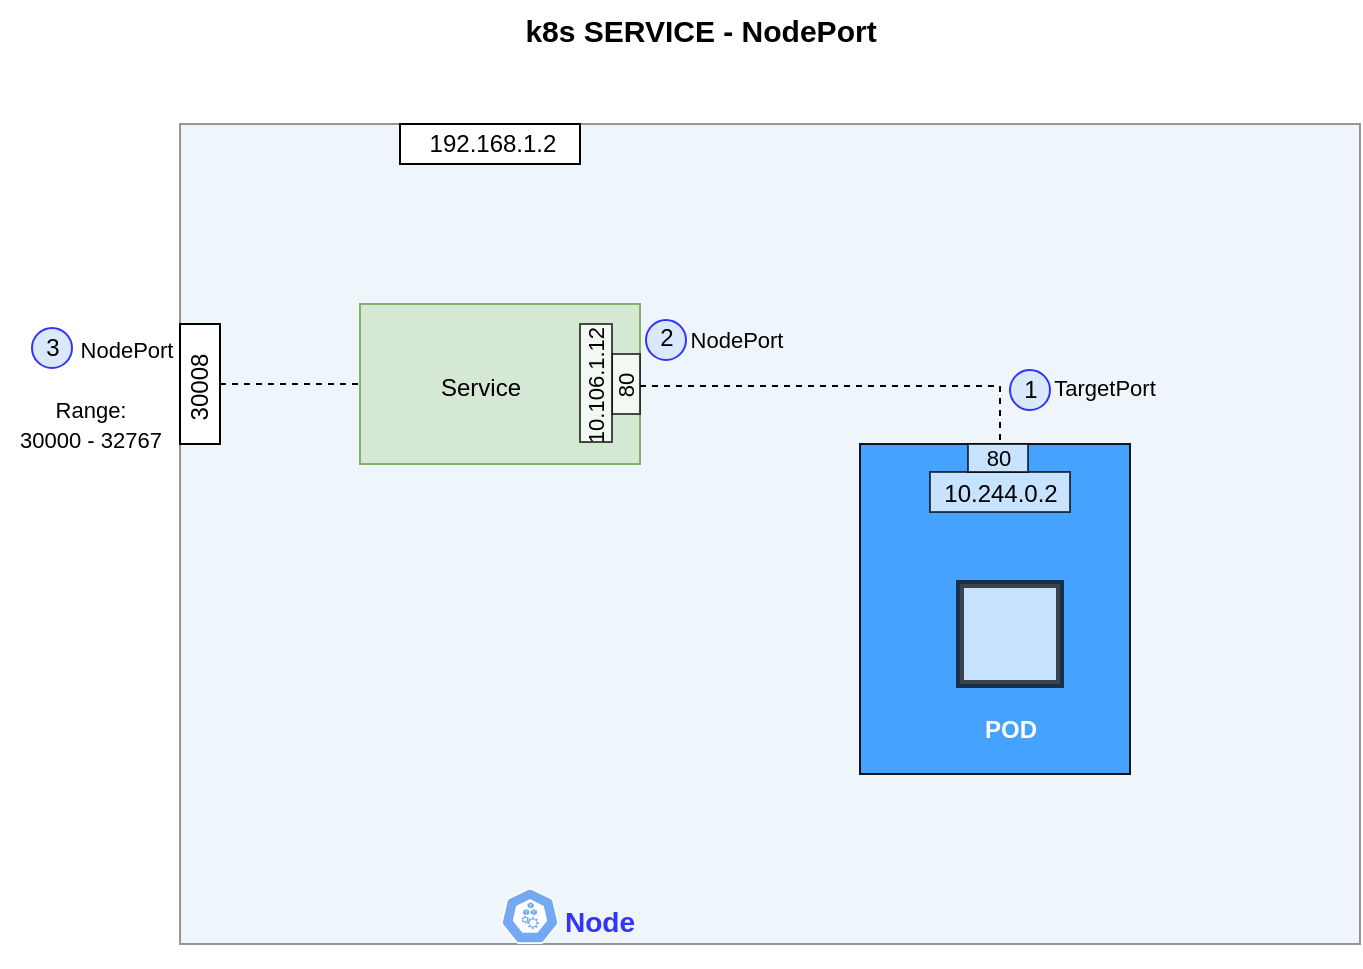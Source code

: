 <mxfile version="21.7.5" type="github">
  <diagram name="Page-1" id="4AifqwdZpDcgGQcoP9t4">
    <mxGraphModel dx="980" dy="599" grid="1" gridSize="10" guides="1" tooltips="1" connect="1" arrows="1" fold="1" page="1" pageScale="1" pageWidth="850" pageHeight="1100" math="0" shadow="0">
      <root>
        <mxCell id="0" />
        <mxCell id="1" parent="0" />
        <mxCell id="iSzpAhI42qeQjYGe6sfx-1" value="&lt;b&gt;&lt;font style=&quot;font-size: 15px;&quot;&gt;k8s SERVICE - NodePort&lt;/font&gt;&lt;/b&gt;" style="text;html=1;align=center;verticalAlign=middle;resizable=0;points=[];autosize=1;strokeColor=none;fillColor=none;" vertex="1" parent="1">
          <mxGeometry x="300" y="38" width="200" height="30" as="geometry" />
        </mxCell>
        <mxCell id="iSzpAhI42qeQjYGe6sfx-2" value="" style="rounded=0;whiteSpace=wrap;html=1;opacity=40;fillColor=#d6e9f5;perimeterSpacing=1;" vertex="1" parent="1">
          <mxGeometry x="140" y="100" width="590" height="410" as="geometry" />
        </mxCell>
        <mxCell id="iSzpAhI42qeQjYGe6sfx-3" value="" style="rounded=0;whiteSpace=wrap;html=1;rotation=90;" vertex="1" parent="1">
          <mxGeometry x="120" y="220" width="60" height="20" as="geometry" />
        </mxCell>
        <mxCell id="iSzpAhI42qeQjYGe6sfx-4" value="30008" style="text;html=1;align=center;verticalAlign=middle;resizable=0;points=[];autosize=1;strokeColor=none;fillColor=none;rotation=-90;" vertex="1" parent="1">
          <mxGeometry x="120" y="217" width="60" height="30" as="geometry" />
        </mxCell>
        <mxCell id="iSzpAhI42qeQjYGe6sfx-5" value="&lt;font style=&quot;font-size: 11px;&quot;&gt;NodePort&lt;/font&gt;" style="text;html=1;align=center;verticalAlign=middle;resizable=0;points=[];autosize=1;strokeColor=none;fillColor=none;" vertex="1" parent="1">
          <mxGeometry x="78" y="198" width="70" height="30" as="geometry" />
        </mxCell>
        <mxCell id="iSzpAhI42qeQjYGe6sfx-6" value="&lt;font style=&quot;font-size: 11px;&quot;&gt;Range:&lt;br&gt;30000 - 32767&lt;/font&gt;" style="text;html=1;align=center;verticalAlign=middle;resizable=0;points=[];autosize=1;strokeColor=none;fillColor=none;" vertex="1" parent="1">
          <mxGeometry x="50" y="230" width="90" height="40" as="geometry" />
        </mxCell>
        <mxCell id="iSzpAhI42qeQjYGe6sfx-7" value="" style="ellipse;whiteSpace=wrap;html=1;aspect=fixed;fillColor=#dae8fc;strokeColor=#3333FF;" vertex="1" parent="1">
          <mxGeometry x="66" y="202" width="20" height="20" as="geometry" />
        </mxCell>
        <mxCell id="iSzpAhI42qeQjYGe6sfx-8" value="3" style="text;html=1;align=center;verticalAlign=middle;resizable=0;points=[];autosize=1;strokeColor=none;fillColor=none;" vertex="1" parent="1">
          <mxGeometry x="61" y="197" width="30" height="30" as="geometry" />
        </mxCell>
        <mxCell id="iSzpAhI42qeQjYGe6sfx-9" value="" style="sketch=0;html=1;dashed=0;whitespace=wrap;fillColor=#73a8f2;strokeColor=#ffffff;points=[[0.005,0.63,0],[0.1,0.2,0],[0.9,0.2,0],[0.5,0,0],[0.995,0.63,0],[0.72,0.99,0],[0.5,1,0],[0.28,0.99,0]];verticalLabelPosition=bottom;align=center;verticalAlign=top;shape=mxgraph.kubernetes.icon;prIcon=node" vertex="1" parent="1">
          <mxGeometry x="300" y="482" width="30" height="28" as="geometry" />
        </mxCell>
        <mxCell id="iSzpAhI42qeQjYGe6sfx-10" value="&lt;h3&gt;&lt;font color=&quot;#3333ff&quot;&gt;Node&lt;/font&gt;&lt;/h3&gt;" style="text;html=1;strokeColor=none;fillColor=none;align=center;verticalAlign=middle;whiteSpace=wrap;rounded=0;" vertex="1" parent="1">
          <mxGeometry x="320" y="484" width="60" height="30" as="geometry" />
        </mxCell>
        <mxCell id="iSzpAhI42qeQjYGe6sfx-11" value="" style="rounded=0;whiteSpace=wrap;html=1;rotation=90;opacity=90;fillColor=#3399FF;" vertex="1" parent="1">
          <mxGeometry x="465" y="275" width="165" height="135" as="geometry" />
        </mxCell>
        <mxCell id="iSzpAhI42qeQjYGe6sfx-12" value="" style="whiteSpace=wrap;html=1;aspect=fixed;strokeWidth=4;opacity=70;" vertex="1" parent="1">
          <mxGeometry x="530" y="330" width="50" height="50" as="geometry" />
        </mxCell>
        <mxCell id="iSzpAhI42qeQjYGe6sfx-13" value="" style="rounded=0;whiteSpace=wrap;html=1;perimeterSpacing=0;opacity=70;" vertex="1" parent="1">
          <mxGeometry x="515" y="274" width="70" height="20" as="geometry" />
        </mxCell>
        <mxCell id="iSzpAhI42qeQjYGe6sfx-14" value="" style="rounded=0;whiteSpace=wrap;html=1;strokeWidth=1;opacity=70;" vertex="1" parent="1">
          <mxGeometry x="534" y="260" width="30" height="14" as="geometry" />
        </mxCell>
        <mxCell id="iSzpAhI42qeQjYGe6sfx-15" value="&lt;font style=&quot;font-size: 11px;&quot;&gt;80&lt;/font&gt;" style="text;html=1;align=center;verticalAlign=middle;resizable=0;points=[];autosize=1;strokeColor=none;fillColor=none;perimeterSpacing=0;" vertex="1" parent="1">
          <mxGeometry x="529" y="252" width="40" height="30" as="geometry" />
        </mxCell>
        <mxCell id="iSzpAhI42qeQjYGe6sfx-16" value="10.244.0.2" style="text;html=1;align=center;verticalAlign=middle;resizable=0;points=[];autosize=1;strokeColor=none;fillColor=none;" vertex="1" parent="1">
          <mxGeometry x="510" y="270" width="80" height="30" as="geometry" />
        </mxCell>
        <mxCell id="iSzpAhI42qeQjYGe6sfx-17" value="&lt;font color=&quot;#ffffff&quot;&gt;&lt;b&gt;POD&lt;/b&gt;&lt;/font&gt;" style="text;html=1;align=center;verticalAlign=middle;resizable=0;points=[];autosize=1;strokeColor=none;fillColor=none;" vertex="1" parent="1">
          <mxGeometry x="530" y="388" width="50" height="30" as="geometry" />
        </mxCell>
        <mxCell id="iSzpAhI42qeQjYGe6sfx-18" value="&lt;br&gt;&lt;br&gt;&lt;br&gt;&lt;br&gt;&lt;br&gt;&lt;br&gt;&lt;br&gt;&lt;br&gt;&lt;br&gt;&lt;br&gt;&lt;br&gt;" style="ellipse;whiteSpace=wrap;html=1;aspect=fixed;fillColor=#dae8fc;strokeColor=#3333FF;" vertex="1" parent="1">
          <mxGeometry x="555" y="223" width="20" height="20" as="geometry" />
        </mxCell>
        <mxCell id="iSzpAhI42qeQjYGe6sfx-19" value="" style="rounded=0;whiteSpace=wrap;html=1;fillColor=#d5e8d4;strokeColor=#82b366;" vertex="1" parent="1">
          <mxGeometry x="230" y="190" width="140" height="80" as="geometry" />
        </mxCell>
        <mxCell id="iSzpAhI42qeQjYGe6sfx-21" value="" style="rounded=0;whiteSpace=wrap;html=1;strokeWidth=1;opacity=70;rotation=90;" vertex="1" parent="1">
          <mxGeometry x="348" y="223" width="30" height="14" as="geometry" />
        </mxCell>
        <mxCell id="iSzpAhI42qeQjYGe6sfx-20" value="&lt;font style=&quot;font-size: 11px;&quot;&gt;80&lt;/font&gt;" style="text;html=1;align=center;verticalAlign=middle;resizable=0;points=[];autosize=1;strokeColor=none;fillColor=none;perimeterSpacing=0;rotation=-90;" vertex="1" parent="1">
          <mxGeometry x="343" y="216" width="40" height="30" as="geometry" />
        </mxCell>
        <mxCell id="iSzpAhI42qeQjYGe6sfx-22" value="" style="rounded=0;whiteSpace=wrap;html=1;perimeterSpacing=0;opacity=70;rotation=90;" vertex="1" parent="1">
          <mxGeometry x="318.5" y="221.5" width="59" height="16" as="geometry" />
        </mxCell>
        <mxCell id="iSzpAhI42qeQjYGe6sfx-23" value="&lt;font style=&quot;font-size: 11px;&quot;&gt;10.106.1.12&lt;/font&gt;" style="text;html=1;align=center;verticalAlign=middle;resizable=0;points=[];autosize=1;strokeColor=none;fillColor=none;rotation=-90;" vertex="1" parent="1">
          <mxGeometry x="308" y="216" width="80" height="30" as="geometry" />
        </mxCell>
        <mxCell id="iSzpAhI42qeQjYGe6sfx-24" value="&lt;br&gt;&lt;br&gt;&lt;br&gt;&lt;br&gt;&lt;br&gt;&lt;br&gt;&lt;br&gt;&lt;br&gt;&lt;br&gt;&lt;br&gt;&lt;br&gt;" style="ellipse;whiteSpace=wrap;html=1;aspect=fixed;fillColor=#dae8fc;strokeColor=#3333FF;" vertex="1" parent="1">
          <mxGeometry x="373" y="198" width="20" height="20" as="geometry" />
        </mxCell>
        <mxCell id="iSzpAhI42qeQjYGe6sfx-25" value="2" style="text;html=1;align=center;verticalAlign=middle;resizable=0;points=[];autosize=1;strokeColor=none;fillColor=none;" vertex="1" parent="1">
          <mxGeometry x="368" y="192" width="30" height="30" as="geometry" />
        </mxCell>
        <mxCell id="iSzpAhI42qeQjYGe6sfx-26" value="1" style="text;html=1;align=center;verticalAlign=middle;resizable=0;points=[];autosize=1;strokeColor=none;fillColor=none;" vertex="1" parent="1">
          <mxGeometry x="550" y="218" width="30" height="30" as="geometry" />
        </mxCell>
        <mxCell id="iSzpAhI42qeQjYGe6sfx-27" value="" style="endArrow=none;dashed=1;html=1;rounded=0;" edge="1" parent="1">
          <mxGeometry width="50" height="50" relative="1" as="geometry">
            <mxPoint x="370" y="231" as="sourcePoint" />
            <mxPoint x="550" y="260" as="targetPoint" />
            <Array as="points">
              <mxPoint x="550" y="231" />
            </Array>
          </mxGeometry>
        </mxCell>
        <mxCell id="iSzpAhI42qeQjYGe6sfx-28" value="&lt;font style=&quot;font-size: 11px;&quot;&gt;NodePort&lt;/font&gt;" style="text;html=1;align=center;verticalAlign=middle;resizable=0;points=[];autosize=1;strokeColor=none;fillColor=none;" vertex="1" parent="1">
          <mxGeometry x="383" y="193" width="70" height="30" as="geometry" />
        </mxCell>
        <mxCell id="iSzpAhI42qeQjYGe6sfx-29" value="&lt;font style=&quot;font-size: 11px;&quot;&gt;TargetPort&lt;/font&gt;" style="text;html=1;align=center;verticalAlign=middle;resizable=0;points=[];autosize=1;strokeColor=none;fillColor=none;" vertex="1" parent="1">
          <mxGeometry x="567" y="217" width="70" height="30" as="geometry" />
        </mxCell>
        <mxCell id="iSzpAhI42qeQjYGe6sfx-31" value="" style="endArrow=none;dashed=1;html=1;rounded=0;entryX=0;entryY=0.5;entryDx=0;entryDy=0;" edge="1" parent="1">
          <mxGeometry width="50" height="50" relative="1" as="geometry">
            <mxPoint x="160" y="230" as="sourcePoint" />
            <mxPoint x="230" y="230" as="targetPoint" />
          </mxGeometry>
        </mxCell>
        <mxCell id="iSzpAhI42qeQjYGe6sfx-32" value="Service" style="text;html=1;align=center;verticalAlign=middle;resizable=0;points=[];autosize=1;strokeColor=none;fillColor=none;rotation=0;" vertex="1" parent="1">
          <mxGeometry x="260" y="217" width="60" height="30" as="geometry" />
        </mxCell>
        <mxCell id="iSzpAhI42qeQjYGe6sfx-33" value="" style="rounded=0;whiteSpace=wrap;html=1;" vertex="1" parent="1">
          <mxGeometry x="250" y="100" width="90" height="20" as="geometry" />
        </mxCell>
        <mxCell id="iSzpAhI42qeQjYGe6sfx-34" value="&lt;font style=&quot;font-size: 12px;&quot;&gt;192.168.1.2&lt;/font&gt;" style="text;html=1;align=center;verticalAlign=middle;resizable=0;points=[];autosize=1;strokeColor=none;fillColor=none;rotation=0;" vertex="1" parent="1">
          <mxGeometry x="251" y="95" width="90" height="30" as="geometry" />
        </mxCell>
      </root>
    </mxGraphModel>
  </diagram>
</mxfile>
